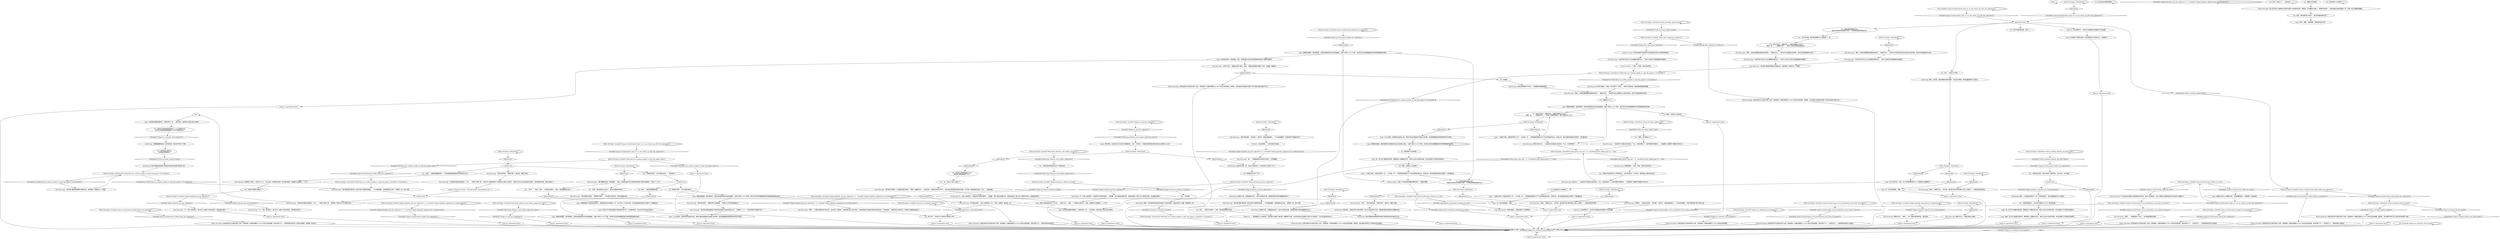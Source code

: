 # INVENTORY / DOCUMENTS
# Interaction with the documents Evrart asks you to sign.
# ==================================================
digraph G {
	  0 [label="START"];
	  1 [label="input"];
	  2 [label="Rhetoric: 他没有明说，不过他在暗示你造假。"];
	  3 [label="Rhetoric: 在这种情况下，他对你为发展做出的贡献并不完全满意。"];
	  4 [label="You: 设法找出交易里的漏洞。"];
	  5 [label="You: Variable[\"cargo.evrartdocument_logic_wc_to_see_whats_up_with_the_signatures\"]"];
	  6 [label="Variable[\"cargo.evrartdocument_logic_wc_to_see_whats_up_with_the_signatures\"]", shape=diamond];
	  7 [label="!(Variable[\"cargo.evrartdocument_logic_wc_to_see_whats_up_with_the_signatures\"])", shape=diamond];
	  8 [label="Kim Kitsuragi: “我本该料到的。”警督的语气充满悔意。“村里的人迟早会自愿搬出去。”"];
	  9 [label="You: 那这里有什么影响呢？"];
	  10 [label="Jump to: [agreement form]"];
	  11 [label="Logic: 你当然会找到一支新武器，而且，希望你能在没有艾弗拉特帮助的情况下破获这起案件。"];
	  12 [label="You: 等等，这里有什么影响呢？"];
	  13 [label="Jump to: [agreement form]"];
	  14 [label="Jump to: [agreement form]"];
	  15 [label="White Envelope: Variable[\"village.ww_redcheck_viscal_forgery\"]"];
	  16 [label="Variable[\"village.ww_redcheck_viscal_forgery\"]", shape=diamond];
	  17 [label="!(Variable[\"village.ww_redcheck_viscal_forgery\"])", shape=diamond];
	  18 [label="White Envelope: IsKimHere()"];
	  19 [label="IsKimHere()", shape=diamond];
	  20 [label="!(IsKimHere())", shape=diamond];
	  21 [label="Kim Kitsuragi: “是啊……”他懊恼地点了点头。“这可能是明智的选择。”"];
	  22 [label="Inland Empire: 这是个不吉利或者很酷的建筑选择——很难说清楚。"];
	  23 [label="You: 这也太可怕了。那群可怜人。我就不能做点什么吗？\n“看啦，金……”（指着复印件。）“这些人会因为噪音被迫搬走的。”"];
	  24 [label="Kim Kitsuragi: “我不确定跟艾弗拉特一起合作是不是就特别道德……不过我能理解，也很尊重你的立场。”他看向一边，陷入沉思。"];
	  25 [label="Interfacing: 现在你要做的就是把东西寄给艾弗拉特在德尔塔的会计师。"];
	  26 [label="White Envelope: CheckItem(\"white_envelope_lilienne_and_idiot_doom\")"];
	  27 [label="CheckItem(\"white_envelope_lilienne_and_idiot_doom\")", shape=diamond];
	  28 [label="!(CheckItem(\"white_envelope_lilienne_and_idiot_doom\"))", shape=diamond];
	  29 [label="White Envelope: 你把法律文件从信封中取了出来：附录里有一份建设周期为12-40个月的分区规划图。所有内容下方——是莉莉恩的签名和一条空白的细线，等待着一名签名人。"];
	  30 [label="White Envelope: 你把法律文件从信封中取了出来：附录里有一份建设周期为12-40个月的分区规划图。所有内容下方——是你失败的伪造签名。"];
	  31 [label="Logic: 呃，你*可以*欺骗艾弗拉特。随便找些人签署这些文件。等到工会老大发现的时候，你在这里的工作早就已经结束了。"];
	  32 [label="Logic: 什么也没有。醉鬼的签名毫无价值，等到艾弗拉特准备好开始施工的时候，他还是需要拿到莉莉恩和伊泽贝尔签名。"];
	  33 [label="Kim Kitsuragi: “我早该发现的。”警督又看了一遍文件，皱起了眉头。"];
	  34 [label="You: “谁他妈管这群人。他们有为我做过什么吗？我们继续吧。“"];
	  35 [label="White Envelope: IsKimHere()"];
	  36 [label="IsKimHere()", shape=diamond];
	  37 [label="!(IsKimHere())", shape=diamond];
	  38 [label="Kim Kitsuragi: “当然……我早该发现的。”警督又看了一遍文件，皱起了眉头。"];
	  39 [label="Logic: 你还真的是很有理性呢。艾弗拉特也一样——毫无疑问，废弃的村子能让他从中获利。"];
	  40 [label="White Envelope: Variable[\"cargo.evrartdocument_forged_two_signature\"]"];
	  41 [label="Variable[\"cargo.evrartdocument_forged_two_signature\"]", shape=diamond];
	  42 [label="!(Variable[\"cargo.evrartdocument_forged_two_signature\"])", shape=diamond];
	  43 [label="You: 名字：“伊泽贝尔·莎蒂。”"];
	  44 [label="You: “金，你对这个有什么看法？”"];
	  45 [label="White Envelope: IsKimHere()"];
	  46 [label="IsKimHere()", shape=diamond];
	  47 [label="!(IsKimHere())", shape=diamond];
	  48 [label="Kim Kitsuragi: “嗯……”警督看着再次检查文件的你，小声嘟囔着。"];
	  49 [label="Logic: 里面没有漏洞。事实很简单：目前这些居民将会失去街道通道，在接下来的12-40个月里，他们的生活将会被隔壁连续不断的建筑噪音所支配。"];
	  50 [label="Interfacing: 似乎你只是画了一条线，而不是写了个签名。一条微不足道的线。看起来像是痴呆症晚期。"];
	  51 [label="White Envelope: CancelTask(\"TASK.find_two_random_people_to_sign_the_papers_cancelled\")--[[ Variable[ ]]"];
	  52 [label="Kim Kitsuragi: “然而……在我们采取任何行动之前，应该先去一趟海岸。如果你都没去过村子的话，艾弗拉特是不会相信你拿到村民签名的。”他耸耸肩。“等我们走过水闸之后，你就可以试着伪造签名了。”"];
	  53 [label="Logic: 里面没有漏洞。事实很简单：目前这些居民将会失去街道通道，在接下来的12-40个月里，他们的生活将会被隔壁连续不断的建筑噪音所支配。"];
	  54 [label="Logic: 你还真的是很有理性呢。艾弗拉特也一样——毫无疑问，废弃的村子能让他从中获利。"];
	  55 [label="Logic: 或者！你*可以*欺骗艾弗拉特。随便找些人签署这些文件。等到工会老大发现的时候，你在这里的工作早就已经结束了。"];
	  56 [label="Jump to: [agreement form]"];
	  57 [label="You: 还好我会伪造签名。\n“还好我会伪造签名。”"];
	  58 [label="White Envelope: IsKimHere()"];
	  59 [label="IsKimHere()", shape=diamond];
	  60 [label="!(IsKimHere())", shape=diamond];
	  61 [label="You: “我是不是刚把它毁掉了？”"];
	  62 [label="Kim Kitsuragi: “我们需要给你找一支新武器——而且，希望我们能不在艾弗拉特的帮助下解决这起案件。”他叹了一口气。"];
	  63 [label="Kim Kitsuragi: “很好。艾弗拉特要重新盘算他的阴谋了。”警督点点头。“当伊泽贝尔质疑签名的时候，这份文件就会被视为无效了。”"];
	  64 [label="White Envelope: IsKimHere()"];
	  65 [label="IsKimHere()", shape=diamond];
	  66 [label="!(IsKimHere())", shape=diamond];
	  67 [label="Untitled hub"];
	  68 [label="Kim Kitsuragi: “我不确定跟艾弗拉特一起合作是不是就特别道德……不过我能理解，也很尊重你的立场。”他看向一边，陷入沉思。"];
	  69 [label="Jump to: [agreement form]"];
	  70 [label="White Envelope: CheckItem(\"white_envelope_signed_wrong\")"];
	  71 [label="CheckItem(\"white_envelope_signed_wrong\")", shape=diamond];
	  72 [label="!(CheckItem(\"white_envelope_signed_wrong\"))", shape=diamond];
	  73 [label="White Envelope: IsKimHere()"];
	  74 [label="IsKimHere()", shape=diamond];
	  75 [label="!(IsKimHere())", shape=diamond];
	  76 [label="Kim Kitsuragi: “很好。艾弗拉特要重新盘算他的阴谋了。”警督点点头。“当她绝不承认这是她本人签名的时候，这份文件就会被视为无效。”"];
	  77 [label="You: 我毁掉这份文件了吗？"];
	  78 [label="White Envelope: Variable[\"village.netpicker_got_her_signature\"]  or  Variable[\"village.netpicker_signature_for_washerwoman\"]"];
	  79 [label="Variable[\"village.netpicker_got_her_signature\"]  or  Variable[\"village.netpicker_signature_for_washerwoman\"]", shape=diamond];
	  80 [label="!(Variable[\"village.netpicker_got_her_signature\"]  or  Variable[\"village.netpicker_signature_for_washerwoman\"])", shape=diamond];
	  81 [label="You: 两个名字：*伊泽贝尔·莎蒂*和*莉莉恩·卡特*。"];
	  82 [label="Jump to: [agreement form]"];
	  83 [label="White Envelope: Variable[\"village.netpicker_got_her_signature\"]  or  Variable[\"village.netpicker_signature_for_washerwoman\"]"];
	  84 [label="Variable[\"village.netpicker_got_her_signature\"]  or  Variable[\"village.netpicker_signature_for_washerwoman\"]", shape=diamond];
	  85 [label="!(Variable[\"village.netpicker_got_her_signature\"]  or  Variable[\"village.netpicker_signature_for_washerwoman\"])", shape=diamond];
	  86 [label="White Envelope: Variable[\"TASK.forge_liliennes_and_isobels_signatures\"]"];
	  87 [label="Variable[\"TASK.forge_liliennes_and_isobels_signatures\"]", shape=diamond];
	  88 [label="!(Variable[\"TASK.forge_liliennes_and_isobels_signatures\"])", shape=diamond];
	  89 [label="Kim Kitsuragi: 他赞许地点点头。“一般这种决定我是无法容忍的，不过，在这种情况下……”"];
	  90 [label="You: 我想这就是发展的代价。\n“噪音对村民来说可能难以忍受，不过我想这就是发展的代价。”"];
	  91 [label="You: 好吧，就这么干！（开始伪造。）"];
	  92 [label="You: Variable[\"village.ww_redcheck_viscal_forgery\"]"];
	  93 [label="Variable[\"village.ww_redcheck_viscal_forgery\"]", shape=diamond];
	  94 [label="!(Variable[\"village.ww_redcheck_viscal_forgery\"])", shape=diamond];
	  95 [label="agreement form"];
	  96 [label="White Envelope: Variable[\"cargo.evrartdocument_logic_wc_to_see_whats_up_with_the_signatures\"]"];
	  97 [label="Variable[\"cargo.evrartdocument_logic_wc_to_see_whats_up_with_the_signatures\"]", shape=diamond];
	  98 [label="!(Variable[\"cargo.evrartdocument_logic_wc_to_see_whats_up_with_the_signatures\"])", shape=diamond];
	  99 [label="Jump to: [agreement form]"];
	  100 [label="White Envelope: Variable[\"TASK.forge_liliennes_and_isobels_signatures_done\"]"];
	  101 [label="Variable[\"TASK.forge_liliennes_and_isobels_signatures_done\"]", shape=diamond];
	  102 [label="!(Variable[\"TASK.forge_liliennes_and_isobels_signatures_done\"])", shape=diamond];
	  103 [label="Logic: 里面没有漏洞。事实很简单：目前这些居民将会失去街道通道，在接下来的12-40个月里，他们的生活将会被隔壁连续不断的建筑噪音所支配。"];
	  104 [label="Logic: 把他人的利益放在你个人之前……你是个好人，哈里。一个善良又正直的人。而且，武器是可以替换的——人不行。"];
	  105 [label="Jump to: [agreement form]"];
	  106 [label="Jump to: [agreement form]"];
	  107 [label="You: 好吧，看在我的良心的份上，我已经准备承受伤害了。"];
	  108 [label="White Envelope: Variable[\"cargo.evrartenvelope_viscal_youthcentre_very_close_to_houses\"]"];
	  109 [label="Variable[\"cargo.evrartenvelope_viscal_youthcentre_very_close_to_houses\"]", shape=diamond];
	  110 [label="!(Variable[\"cargo.evrartenvelope_viscal_youthcentre_very_close_to_houses\"])", shape=diamond];
	  111 [label="Jump to: [agreement form]"];
	  112 [label="White Envelope: Variable[\"cargo.evrartdocument_forged_one_signature\"]"];
	  113 [label="Variable[\"cargo.evrartdocument_forged_one_signature\"]", shape=diamond];
	  114 [label="!(Variable[\"cargo.evrartdocument_forged_one_signature\"])", shape=diamond];
	  115 [label="White Envelope: 你把法律文件从信封中取了出来：附录里有一份建设周期为12-40个月的分区规划图。很明显，签名者是*伊泽贝尔·莎蒂*和*厄运漩涡*。"];
	  116 [label="Jump to: [agreement form]"];
	  117 [label="You: 那这里有什么影响呢？"];
	  118 [label="Logic: 什么也没有。你伪造的签名毫无价值，等到艾弗拉特准备好开始施工的时候，他还是需要拿到莉莉恩和伊泽贝尔签名。"];
	  119 [label="White Envelope: IsKimHere()"];
	  120 [label="IsKimHere()", shape=diamond];
	  121 [label="!(IsKimHere())", shape=diamond];
	  122 [label="Logic: 没人会评判你。毕竟，没了枪的警察那算什么？还能算得上是警察吗？"];
	  123 [label="Interfacing: 但是并不是，如果她提出异议，这份文件就会作废。那就意味着艾弗拉特要重新开始了。"];
	  124 [label="Interfacing: 不，只是一条线而已。伪造显然不是你的强项——很抱歉，我不该提这种建议的。如果你能找人*真正*在上面签字的话，应该就没问题了。"];
	  125 [label="Rhetoric: ……要想建造什么东西的话，你还能怎么做呢？建东西一直都很不方便，市民必然会对这些建设工程产生分歧意见，不过也没有别的办法了。"];
	  126 [label="Logic: 这可能是个聪明的选择。现在就把这份文件寄出去，以后别想了。"];
	  127 [label="Jump to: [agreement form]"];
	  128 [label="White Envelope: Variable[\"village.netpicker_signature_for_washerwoman\"]"];
	  129 [label="Variable[\"village.netpicker_signature_for_washerwoman\"]", shape=diamond];
	  130 [label="!(Variable[\"village.netpicker_signature_for_washerwoman\"])", shape=diamond];
	  131 [label="You: “我想过伪造伊泽贝尔·莎蒂的签名，之后决定放弃。不过现在，我觉得这么做也许是对的。”"];
	  132 [label="Untitled hub"];
	  133 [label="Esprit de Corps: 他对未能保护渔村居民不受贪婪的帮派老大伤害而感到愧疚。"];
	  134 [label="White Envelope: 你把法律文件从信封中取了出来：附录里有一份建设周期为12-40个月的分区规划图。很明显，签名者是*厄运漩涡*和某个叫*尔盖比阿给打要不*的人。"];
	  135 [label="You: 我都做了什么？"];
	  136 [label="Kim Kitsuragi: “任何半调子的公证人应该都能处理好这个。*没有*让她签字可能是最好的结果吧。”"];
	  137 [label="Jump to: [agreement form]"];
	  138 [label="Jump to: [agreement form]"];
	  139 [label="Visual Calculus: 广场有一个邮筒，靠近书店转角。"];
	  140 [label="Kim Kitsuragi: “现在我们要做的就是把东西寄出去。我好像在广场看见过一个邮筒。”"];
	  141 [label="White Envelope: CancelTask(\"TASK.find_two_random_people_to_sign_the_papers_cancelled\")--[[ Variable[ ]]"];
	  142 [label="White Envelope: 你把法律文件从信封中取了出来：附录里有一份建设周期为12-40个月的分区规划图。"];
	  143 [label="Interfacing: 你自信地大笔一挥，伪造工作就完成了。你在签名栏上看见了什么？"];
	  144 [label="Jump to: [agreement form]"];
	  145 [label="Logic: 一旦施工开始，可能会花费几个月——也许是一年——即使是最顽固的钉子户也会厌倦这种生活。在那之后，他们会便宜卖掉自己的财产，然后搬出去。"];
	  146 [label="Logic: 呃，你*可以*欺骗艾弗拉特。随便找些人签署这些文件。等到工会老大发现的时候，你在这里的工作早就已经结束了。"];
	  147 [label="Kim Kitsuragi: 警督点点头。“是啊——当个*混账*要容易地多。我们走吧。”"];
	  148 [label="Interfacing: 确实。你伪造的签名就在莉莉恩本人签名的旁边，看起来很让人信服，就像真的一样。"];
	  149 [label="Kim Kitsuragi: 他撅起嘴唇。“没错，伪造。这样文件就无效了。”"];
	  150 [label="Kim Kitsuragi: “你可能没有笔。”他从口袋里掏出一支。“给你，留着吧。我还有一支。”"];
	  151 [label="You: “哦耶，我们就这么干！”"];
	  152 [label="White Envelope: 你把法律文件从信封中取了出来：附录里有一份建设周期为12-40个月的分区规划图。很明显，签名者是*伊泽贝尔·莎蒂*和*莉莉恩·卡特*。"];
	  153 [label="White Envelope: Variable[\"cargo.evrartdocument_failed_forge_two_signature\"]"];
	  154 [label="Variable[\"cargo.evrartdocument_failed_forge_two_signature\"]", shape=diamond];
	  155 [label="!(Variable[\"cargo.evrartdocument_failed_forge_two_signature\"])", shape=diamond];
	  156 [label="Logic: 里面没有漏洞。事实就是现在的居民将会无法在街道上通行。在接下来的12-40个月里，他们的生活将会被隔壁连续不断的建筑噪音所支配。"];
	  157 [label="You: 幸好我让那些醉鬼签了这个。\n“幸好我让那些醉鬼签了这个。”"];
	  158 [label="Logic: 这一步走的很漂亮，没错。"];
	  159 [label="You: 伊泽贝尔和莉莉恩即将面对12-40个艰苦的岁月。\n“伊泽贝尔和莉莉恩即将面对12-40个艰苦的岁月。”"];
	  160 [label="Jump to: [agreement form]"];
	  161 [label="Interfacing: 但是没有，如果伊泽贝尔提出质疑，这份文件就会视作无效。那就意味着艾弗拉特必须重新开始。"];
	  162 [label="Kim Kitsuragi: “艾弗拉特可能在监视我们，不过……”他停下来想了想。“如果第二份签名出了点*差错*的话……”"];
	  163 [label="You: “这不合法吧。我对你的期望比这个要高多了，金。”"];
	  164 [label="White Envelope: IsKimHere()"];
	  165 [label="IsKimHere()", shape=diamond];
	  166 [label="!(IsKimHere())", shape=diamond];
	  167 [label="White Envelope: 你把法律文件从信封中取了出来：附录里有一份建设周期为12-40个月的分区规划图。所有内容下方——在签名栏上——都有你的小伪造品。"];
	  168 [label="White Envelope: 你把法律文件从信封中取了出来：附录里有一份建设周期为12-40个月的分区规划图。所有内容下方——在签名栏上——是莉莉恩和你的小伪造品。"];
	  169 [label="Visual Calculus: 它与这些现存房屋之间的距离近的可怕。基本上是墙贴墙，实际上是把它们集成到青少年活动中心里面去了。"];
	  170 [label="Logic: 再次声明，这份文件似乎没有任何隐藏条款。也许，只是也许，你看到的是你跟艾弗拉特先生之间是什么关系？"];
	  171 [label="White Envelope: Variable[\"village.ww_got_her_signature\"]"];
	  172 [label="Variable[\"village.ww_got_her_signature\"]", shape=diamond];
	  173 [label="!(Variable[\"village.ww_got_her_signature\"])", shape=diamond];
	  174 [label="Logic: 里面没有漏洞。事实很简单：目前这些居民将会失去街道通道，在接下来的12-40个月里，他们的生活将会被隔壁连续不断的建筑噪音所支配。"];
	  175 [label="Untitled hub"];
	  176 [label="Kim Kitsuragi: 警督看了你很久，然后才开了口。“无论如何，我觉得你在做一件正确的事情。武器是可以替换的。人不行。”"];
	  177 [label="Kim Kitsuragi: 警督点点头。“那我们就这么做吧。”"];
	  178 [label="Kim Kitsuragi: “这样不行的，”警督回头看了看你，说到。“看起来甚至都不像是个名字。这就是一道刮痕。”"];
	  179 [label="You: 该死……听起来太麻烦了。妈的，我还是直接寄出去吧。"];
	  180 [label="Jump to: [Esprit de Corps: \"He feels guilty about failing to pr...\"]"];
	  181 [label="White Envelope: Variable[\"canal.lever_waterlock_closed\"]"];
	  182 [label="Variable[\"canal.lever_waterlock_closed\"]", shape=diamond];
	  183 [label="!(Variable[\"canal.lever_waterlock_closed\"])", shape=diamond];
	  184 [label="White Envelope: IsKimHere()"];
	  185 [label="IsKimHere()", shape=diamond];
	  186 [label="!(IsKimHere())", shape=diamond];
	  187 [label="You: “我考虑过伪造，然后又排除了这种想法。这不合法，也不道德。”"];
	  188 [label="White Envelope: CheckItem(\"white_envelope_signed_right\")"];
	  189 [label="CheckItem(\"white_envelope_signed_right\")", shape=diamond];
	  190 [label="!(CheckItem(\"white_envelope_signed_right\"))", shape=diamond];
	  191 [label="You: 看着分区规划图。"];
	  192 [label="White Envelope: 青少年活动中心像某种大型现代战舰一样向海洋进犯。很明显，它会覆盖大多数——即便不是全部——现存房屋之间的街道和广场。这是一栋三层楼高的建筑。"];
	  193 [label="Kim Kitsuragi: “是的。”警督点点头。“很可惜，我们看不到艾弗拉特脸上是什么表情了——等到他发现的时候。”"];
	  194 [label="Jump to: [agreement form]"];
	  195 [label="You: 这也太可怕了。那群可怜人。我就不能做点什么吗？\n“看看，金……”（指着复印件。）“这些人会被迫搬走的。我们不能做点什么吗？”"];
	  196 [label="White Envelope: Variable[\"cargo.evrartenvelope_viscal_youthcentre_very_close_to_houses\"]"];
	  197 [label="Variable[\"cargo.evrartenvelope_viscal_youthcentre_very_close_to_houses\"]", shape=diamond];
	  198 [label="!(Variable[\"cargo.evrartenvelope_viscal_youthcentre_very_close_to_houses\"])", shape=diamond];
	  199 [label="Kim Kitsuragi: “现在我们要做的就是把东西寄出去。我好像在广场看见过一个邮筒。”"];
	  200 [label="Kim Kitsuragi: “任何半调子的公证人应该都能处理好这个。*没有*让伊泽贝尔签字可能是最好的结果吧。”"];
	  201 [label="White Envelope: IsKimHere()"];
	  202 [label="IsKimHere()", shape=diamond];
	  203 [label="!(IsKimHere())", shape=diamond];
	  204 [label="Jump to: [agreement form]"];
	  205 [label="Kim Kitsuragi: “你的选择是正确的。”警督赞许地笑了。“现在我们开始行动，解决这起案件吧。”"];
	  206 [label="Interfacing: 确实。它们看起来明显不一样，非常有说服力。很可能就是她们本人的签名。"];
	  207 [label="Kim Kitsuragi: “很好。艾弗拉特要重新盘算他的阴谋了。”警督点点头。“当伊泽贝尔和莉莉恩对签名提出争议的时候，这份文件就会被视为无效。”"];
	  208 [label="White Envelope: (CheckItem(\"kind_green_ape_pen\")  or  CheckItem(\"blue_oblong_pen\")) == false"];
	  209 [label="(CheckItem(\"kind_green_ape_pen\")  or  CheckItem(\"blue_oblong_pen\")) == false", shape=diamond];
	  210 [label="!((CheckItem(\"kind_green_ape_pen\")  or  CheckItem(\"blue_oblong_pen\")) == false)", shape=diamond];
	  211 [label="Kim Kitsuragi: “不，只是一条线而已。我们在它上面弄个真正的签名，那样就没问题了。”"];
	  212 [label="Rhetoric: 在这种情况下，他对你为发展做出的贡献并不完全满意。"];
	  213 [label="Jump to: [agreement form]"];
	  214 [label="Interfacing: 你颤颤巍巍地画出一条可怜的线，笔在你手中抖个不停。"];
	  215 [label="Logic: 这里似乎没什么有趣的东西。没有难懂的条文。你很聪明。你能阅读。"];
	  216 [label="You: 那这里有什么影响呢？"];
	  217 [label="Jump to: [agreement form]"];
	  218 [label="You: （叹气。）“好吧，该死……听起来太麻烦了。妈的，我们直接寄出去吧。”"];
	  219 [label="Logic: 一旦施工开始，可能会花费几个月——也许是一年——即使是最顽固的钉子户也会厌倦这种生活。在那之后，他们会便宜卖掉自己的财产，然后搬出去。"];
	  220 [label="White Envelope: Variable[\"village.documents_refused_to_forge\"]"];
	  221 [label="Variable[\"village.documents_refused_to_forge\"]", shape=diamond];
	  222 [label="!(Variable[\"village.documents_refused_to_forge\"])", shape=diamond];
	  223 [label="White Envelope: Variable[\"cargo.evrartdocument_failed_forge_one_signature\"]"];
	  224 [label="Variable[\"cargo.evrartdocument_failed_forge_one_signature\"]", shape=diamond];
	  225 [label="!(Variable[\"cargo.evrartdocument_failed_forge_one_signature\"])", shape=diamond];
	  226 [label="White Envelope: Variable[\"village.netpicker_got_her_signature\"]"];
	  227 [label="Variable[\"village.netpicker_got_her_signature\"]", shape=diamond];
	  228 [label="!(Variable[\"village.netpicker_got_her_signature\"])", shape=diamond];
	  229 [label="Logic: 很难想象有人能忍耐这种状况。顽固的那些也许能坚持一年，不过在40个月过完之前，他们就会便宜卖掉自己的财产，然后搬出去。"];
	  230 [label="Untitled hub"];
	  231 [label="Interfacing: 确实。老实说，看起来确实很有说服力。笔法近乎精湛。很可能就是她本人的签名。"];
	  232 [label="You: “好吧，看在我的良心的份上，我已经准备承受伤害了。”"];
	  233 [label="Jump to: [agreement form]"];
	  234 [label="White Envelope: Variable[\"cargo.inland_youthcentre_omnious_or_cool\"]"];
	  235 [label="Variable[\"cargo.inland_youthcentre_omnious_or_cool\"]", shape=diamond];
	  236 [label="!(Variable[\"cargo.inland_youthcentre_omnious_or_cool\"])", shape=diamond];
	  237 [label="Kim Kitsuragi: “任何半调子的公证人应该都能处理好这个。*没有*让她签字可能是最好的结果吧。”"];
	  238 [label="Kim Kitsuragi: “我本该料到的。”他又看了一遍文件，边看边皱起眉头。“人们会自愿搬走。毕竟改变不可能毫无代价。”"];
	  239 [label="You: 我想这就是发展的代价。\n“噪音对村民来说可能难以忍受，不过我想这就是发展的代价。”"];
	  240 [label="White Envelope: Variable[\"village.idiot_signed_by_rosemary\"]"];
	  241 [label="Variable[\"village.idiot_signed_by_rosemary\"]", shape=diamond];
	  242 [label="!(Variable[\"village.idiot_signed_by_rosemary\"])", shape=diamond];
	  243 [label="White Envelope: 你把法律文件从信封中取了出来：附录里有一份建设周期为12-40个月的分区规划图。很明显，签名者是*厄运漩涡*和某个叫*别打给阿比盖尔*的人。"];
	  244 [label="Kim Kitsuragi: “我不是产权律师，不过看起来挺不错的，”警督一边翻阅文件，一边回复到。“我喜欢这种打印尺寸。他们没有出售或者出租任何东西。这不是个完美的解决方案，不过……”他耸耸肩。"];
	  245 [label="Logic: 一旦施工开始，可能会花费几个月——也许是一年——即使是最顽固的钉子户也会厌倦这种生活。在那之后，他们会便宜卖掉自己的财产，然后搬出去。"];
	  246 [label="Logic: 你可以*不*把这些寄给艾弗拉特的会计师。不过那样的话，你永远也见不到自己的枪了。"];
	  247 [label="Kim Kitsuragi: “不，只是一条线而已。我们在它上面弄个真正的签名，那样就没问题了。”"];
	  248 [label="Interfacing: 这条线变得更加不平稳了，开始朝着页面底部弯曲。"];
	  249 [label="Jump to: [agreement form]"];
	  250 [label="Interfacing: 现在你要做的就是把签名寄给艾弗拉特在德尔塔的会计师。"];
	  251 [label="Interfacing: 但是并不是，如果她提出异议，这份文件就会作废。那就意味着艾弗拉特要重新开始了。"];
	  252 [label="You: “你在暗示……”"];
	  253 [label="You: “其实我在想伪造伊泽贝尔·莎蒂的签名……”"];
	  254 [label="Kim Kitsuragi: 他点点头。“一般这种行为我是无法容忍的，不过，在这种情况下，如果*谨慎*处理的话……可能是唯一拯救那个残破村子的方式。”"];
	  255 [label="Kim Kitsuragi: “一般这种行为我是无法容忍的，不过，在这种情况下，如果*谨慎*处理的话……可能是唯一拯救那个残破村子的方式。”"];
	  256 [label="White Envelope: CheckItem(\"white_envelope_lilienne_signed\")"];
	  257 [label="CheckItem(\"white_envelope_lilienne_signed\")", shape=diamond];
	  258 [label="!(CheckItem(\"white_envelope_lilienne_signed\"))", shape=diamond];
	  259 [label="White Envelope: IsKimHere()"];
	  260 [label="IsKimHere()", shape=diamond];
	  261 [label="!(IsKimHere())", shape=diamond];
	  262 [label="White Envelope: Variable[\"cargo.evrartdocument_failed_wc_once\"]"];
	  263 [label="Variable[\"cargo.evrartdocument_failed_wc_once\"]", shape=diamond];
	  264 [label="!(Variable[\"cargo.evrartdocument_failed_wc_once\"])", shape=diamond];
	  265 [label="White Envelope: IsKimHere()"];
	  266 [label="IsKimHere()", shape=diamond];
	  267 [label="!(IsKimHere())", shape=diamond];
	  268 [label="Logic: 这一步走的很漂亮，没错。"];
	  269 [label="Kim Kitsuragi: “我们现在能做的就是*不要*把这些寄给艾弗拉特的会计师。”他停顿了一下。“不过你的枪也许就找不到了。”"];
	  270 [label="White Envelope: IsTaskActive(\"TASK.find_two_random_people_to_sign_the_papers\")--[[ Variable[ ]]"];
	  271 [label="IsTaskActive(\"TASK.find_two_random_people_to_sign_the_papers\")--[[ Variable[ ]]", shape=diamond];
	  272 [label="!(IsTaskActive(\"TASK.find_two_random_people_to_sign_the_papers\")--[[ Variable[ ]])", shape=diamond];
	  273 [label="White Envelope: 你把法律文件从信封中取了出来：附录里有一份建设周期为12-40个月的分区规划图。所有内容下方——在签名栏上——是莉莉恩和你的小伪造品。"];
	  274 [label="Kim Kitsuragi: “真是的……我本该料到的。”他又看了一遍文件，边看边皱起眉头。“人们会自愿搬走。可我不确定他们该不该这么做……”"];
	  275 [label="You: 把文件放回信封里。[离开。]"];
	  276 [label="White Envelope: Variable[\"TASK.find_two_random_people_to_sign_the_papers_done\"]"];
	  277 [label="Variable[\"TASK.find_two_random_people_to_sign_the_papers_done\"]", shape=diamond];
	  278 [label="!(Variable[\"TASK.find_two_random_people_to_sign_the_papers_done\"])", shape=diamond];
	  279 [label="You: 等等，这里有什么影响呢？"];
	  280 [label="You: “我的枪不要了。我不会寄出去的。”（取消任务。）"];
	  281 [label="You: “该死……我真的需要我的枪——而且我想看看事情的走向到底会怎么样。”"];
	  282 [label="You: 我的枪不要了。我不会寄出去的。"];
	  283 [label="White Envelope: IsKimHere()"];
	  284 [label="IsKimHere()", shape=diamond];
	  285 [label="!(IsKimHere())", shape=diamond];
	  286 [label="Conceptualization: 我押注酷炫。它看起来像个立体黄铁矿。"];
	  287 [label="Jump to: [agreement form]"];
	  288 [label="Logic: 好吧。很酷。还很荣耀。昂首阔步的走开吧。"];
	  289 [label="White Envelope: IsTaskActive(\"TASK.find_two_random_people_to_sign_the_papers\")--[[ Variable[ ]]"];
	  290 [label="IsTaskActive(\"TASK.find_two_random_people_to_sign_the_papers\")--[[ Variable[ ]]", shape=diamond];
	  291 [label="!(IsTaskActive(\"TASK.find_two_random_people_to_sign_the_papers\")--[[ Variable[ ]])", shape=diamond];
	  292 [label="White Envelope: Variable[\"village.netpicker_got_her_signature\"]"];
	  293 [label="Variable[\"village.netpicker_got_her_signature\"]", shape=diamond];
	  294 [label="!(Variable[\"village.netpicker_got_her_signature\"])", shape=diamond];
	  295 [label="Interfacing: 不，只是一条线而已。伪造显然不是你的强项——很抱歉，我不该提这种建议的。如果你能找人*真正*在上面签字的话，应该就没问题了。"];
	  296 [label="Kim Kitsuragi: “艾弗拉特可能在监视我们，不过……”他停下来想了想。“我们可以试着找其他人代替清单上那些人来签字。*或者*你可以自己伪造他们的签名。等他发现的时候，我们已经走了。”"];
	  297 [label="Kim Kitsuragi: “是的。”警督点点头。“很可惜，我们看不到艾弗拉特脸上是什么表情了——等到他发现的时候。”"];
	  298 [label="You: 该死……我真的需要我的枪。"];
	  299 [label="You: 继续画。"];
	  300 [label="Jump to: [agreement form]"];
	  0 -> 0
	  1 -> 39
	  2 -> 85
	  3 -> 126
	  4 -> 4
	  5 -> 5
	  5 -> 6
	  6 -> 95
	  7 -> 95
	  8 -> 269
	  9 -> 245
	  10 -> 94
	  11 -> 178
	  11 -> 106
	  12 -> 219
	  13 -> 94
	  14 -> 94
	  15 -> 16
	  15 -> 15
	  16 -> 142
	  17 -> 214
	  18 -> 18
	  18 -> 19
	  19 -> 7
	  20 -> 229
	  21 -> 233
	  22 -> 234
	  23 -> 63
	  24 -> 179
	  25 -> 289
	  26 -> 26
	  26 -> 27
	  27 -> 114
	  28 -> 111
	  29 -> 94
	  30 -> 94
	  31 -> 12
	  32 -> 156
	  33 -> 296
	  34 -> 146
	  35 -> 35
	  35 -> 36
	  36 -> 207
	  37 -> 251
	  38 -> 161
	  39 -> 159
	  40 -> 40
	  40 -> 41
	  41 -> 166
	  42 -> 69
	  43 -> 231
	  44 -> 244
	  45 -> 45
	  45 -> 46
	  46 -> 193
	  47 -> 157
	  48 -> 143
	  49 -> 89
	  49 -> 195
	  49 -> 279
	  50 -> 76
	  51 -> 137
	  52 -> 81
	  53 -> 11
	  53 -> 22
	  53 -> 239
	  54 -> 300
	  55 -> 213
	  56 -> 94
	  57 -> 72
	  58 -> 58
	  58 -> 59
	  59 -> 177
	  60 -> 299
	  60 -> 134
	  61 -> 292
	  62 -> 232
	  62 -> 218
	  63 -> 200
	  64 -> 64
	  64 -> 65
	  65 -> 37
	  66 -> 30
	  67 -> 186
	  67 -> 130
	  68 -> 132
	  69 -> 94
	  70 -> 70
	  70 -> 71
	  71 -> 240
	  72 -> 25
	  73 -> 73
	  73 -> 74
	  74 -> 297
	  75 -> 268
	  76 -> 135
	  77 -> 226
	  78 -> 78
	  78 -> 79
	  79 -> 42
	  80 -> 80
	  81 -> 127
	  82 -> 94
	  83 -> 83
	  83 -> 84
	  84 -> 52
	  85 -> 48
	  86 -> 86
	  86 -> 87
	  87 -> 253
	  88 -> 220
	  89 -> 208
	  90 -> 163
	  91 -> 91
	  92 -> 92
	  92 -> 93
	  93 -> 14
	  94 -> 14
	  95 -> 3
	  95 -> 43
	  95 -> 275
	  95 -> 90
	  95 -> 190
	  96 -> 96
	  96 -> 97
	  97 -> 276
	  98 -> 262
	  99 -> 94
	  100 -> 100
	  100 -> 101
	  101 -> 173
	  102 -> 170
	  103 -> 8
	  103 -> 158
	  104 -> 10
	  105 -> 94
	  106 -> 94
	  107 -> 288
	  108 -> 108
	  108 -> 109
	  109 -> 110
	  110 -> 168
	  111 -> 94
	  112 -> 112
	  112 -> 113
	  113 -> 273
	  114 -> 187
	  115 -> 94
	  116 -> 94
	  117 -> 117
	  118 -> 56
	  119 -> 120
	  119 -> 119
	  120 -> 230
	  121 -> 174
	  122 -> 9
	  123 -> 24
	  124 -> 104
	  125 -> 115
	  126 -> 287
	  127 -> 94
	  128 -> 128
	  128 -> 129
	  129 -> 147
	  130 -> 206
	  131 -> 254
	  132 -> 162
	  132 -> 150
	  133 -> 136
	  134 -> 94
	  135 -> 49
	  136 -> 139
	  137 -> 94
	  138 -> 94
	  139 -> 270
	  140 -> 289
	  141 -> 68
	  142 -> 94
	  143 -> 77
	  144 -> 94
	  145 -> 89
	  145 -> 195
	  146 -> 55
	  147 -> 204
	  148 -> 183
	  149 -> 131
	  150 -> 54
	  151 -> 255
	  152 -> 94
	  153 -> 153
	  153 -> 154
	  154 -> 29
	  155 -> 141
	  156 -> 216
	  156 -> 156
	  157 -> 44
	  158 -> 194
	  159 -> 17
	  160 -> 94
	  161 -> 250
	  162 -> 1
	  163 -> 23
	  164 -> 164
	  164 -> 165
	  165 -> 238
	  166 -> 53
	  167 -> 94
	  168 -> 94
	  169 -> 196
	  170 -> 265
	  171 -> 171
	  171 -> 172
	  172 -> 102
	  173 -> 82
	  174 -> 56
	  174 -> 116
	  175 -> 298
	  175 -> 282
	  176 -> 61
	  177 -> 204
	  178 -> 60
	  179 -> 125
	  180 -> 132
	  181 -> 181
	  181 -> 182
	  182 -> 81
	  183 -> 51
	  184 -> 184
	  184 -> 185
	  185 -> 62
	  186 -> 160
	  187 -> 67
	  188 -> 188
	  188 -> 189
	  189 -> 151
	  190 -> 223
	  191 -> 192
	  192 -> 107
	  193 -> 194
	  194 -> 94
	  195 -> 201
	  196 -> 197
	  196 -> 198
	  197 -> 21
	  198 -> 105
	  199 -> 270
	  200 -> 199
	  201 -> 202
	  201 -> 203
	  202 -> 32
	  203 -> 145
	  204 -> 94
	  206 -> 34
	  207 -> 237
	  208 -> 209
	  208 -> 210
	  209 -> 149
	  210 -> 54
	  211 -> 249
	  212 -> 13
	  213 -> 94
	  214 -> 57
	  215 -> 98
	  216 -> 31
	  217 -> 94
	  218 -> 20
	  219 -> 22
	  219 -> 239
	  220 -> 221
	  220 -> 222
	  221 -> 66
	  222 -> 252
	  223 -> 224
	  223 -> 225
	  224 -> 167
	  225 -> 256
	  226 -> 227
	  226 -> 228
	  227 -> 295
	  228 -> 123
	  229 -> 246
	  230 -> 280
	  230 -> 281
	  230 -> 33
	  231 -> 283
	  232 -> 205
	  233 -> 94
	  234 -> 235
	  234 -> 236
	  235 -> 286
	  236 -> 105
	  237 -> 199
	  238 -> 2
	  239 -> 259
	  240 -> 241
	  240 -> 242
	  241 -> 243
	  242 -> 133
	  243 -> 94
	  244 -> 124
	  245 -> 158
	  246 -> 118
	  247 -> 249
	  248 -> 76
	  249 -> 94
	  250 -> 138
	  251 -> 250
	  252 -> 148
	  253 -> 88
	  254 -> 208
	  255 -> 208
	  256 -> 257
	  256 -> 258
	  257 -> 28
	  258 -> 152
	  259 -> 260
	  259 -> 261
	  260 -> 274
	  261 -> 38
	  262 -> 264
	  262 -> 263
	  263 -> 169
	  264 -> 215
	  265 -> 266
	  265 -> 267
	  266 -> 47
	  267 -> 143
	  268 -> 217
	  269 -> 118
	  270 -> 272
	  270 -> 271
	  271 -> 50
	  272 -> 137
	  273 -> 94
	  274 -> 212
	  276 -> 277
	  276 -> 278
	  277 -> 155
	  278 -> 99
	  279 -> 144
	  280 -> 175
	  281 -> 176
	  282 -> 103
	  283 -> 284
	  283 -> 285
	  284 -> 75
	  285 -> 122
	  286 -> 105
	  287 -> 94
	  289 -> 290
	  289 -> 291
	  290 -> 140
	  291 -> 68
	  292 -> 293
	  292 -> 294
	  293 -> 211
	  294 -> 247
	  295 -> 104
	  296 -> 180
	  297 -> 217
	  298 -> 121
	  299 -> 248
	  300 -> 94
}

